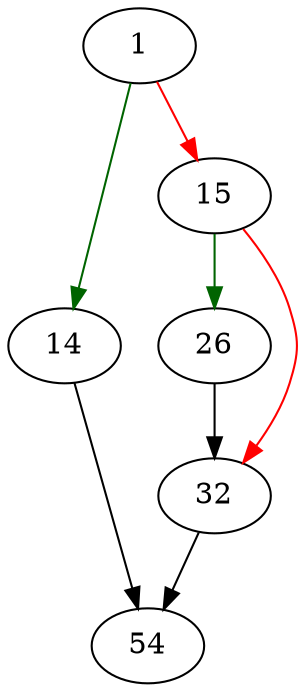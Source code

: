 strict digraph "sqlite3VdbeCreate" {
	// Node definitions.
	1 [entry=true];
	14;
	15;
	54;
	26;
	32;

	// Edge definitions.
	1 -> 14 [
		color=darkgreen
		cond=true
	];
	1 -> 15 [
		color=red
		cond=false
	];
	14 -> 54;
	15 -> 26 [
		color=darkgreen
		cond=true
	];
	15 -> 32 [
		color=red
		cond=false
	];
	26 -> 32;
	32 -> 54;
}